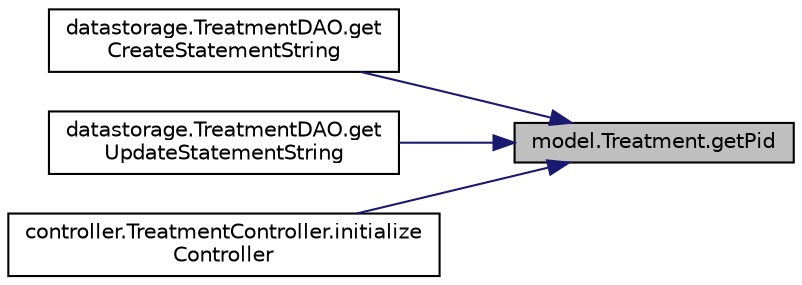 digraph "model.Treatment.getPid"
{
 // LATEX_PDF_SIZE
  edge [fontname="Helvetica",fontsize="10",labelfontname="Helvetica",labelfontsize="10"];
  node [fontname="Helvetica",fontsize="10",shape=record];
  rankdir="RL";
  Node1 [label="model.Treatment.getPid",height=0.2,width=0.4,color="black", fillcolor="grey75", style="filled", fontcolor="black",tooltip=" "];
  Node1 -> Node2 [dir="back",color="midnightblue",fontsize="10",style="solid",fontname="Helvetica"];
  Node2 [label="datastorage.TreatmentDAO.get\lCreateStatementString",height=0.2,width=0.4,color="black", fillcolor="white", style="filled",URL="$d2/d80/classdatastorage_1_1TreatmentDAO.html#a221f2f1945d7d5a3497a90f6ca856d8b",tooltip="generates a INSERT INTO-Statement for a given treatment"];
  Node1 -> Node3 [dir="back",color="midnightblue",fontsize="10",style="solid",fontname="Helvetica"];
  Node3 [label="datastorage.TreatmentDAO.get\lUpdateStatementString",height=0.2,width=0.4,color="black", fillcolor="white", style="filled",URL="$d2/d80/classdatastorage_1_1TreatmentDAO.html#a7f01dbb78b475e780b155c7d615a6345",tooltip="generates a UPDATE-Statement for a given treatment"];
  Node1 -> Node4 [dir="back",color="midnightblue",fontsize="10",style="solid",fontname="Helvetica"];
  Node4 [label="controller.TreatmentController.initialize\lController",height=0.2,width=0.4,color="black", fillcolor="white", style="filled",URL="$d3/da8/classcontroller_1_1TreatmentController.html#a14be0c5a3f94f6cbdf40a69a4f06d62a",tooltip="Initializes the corresponding fields."];
}

